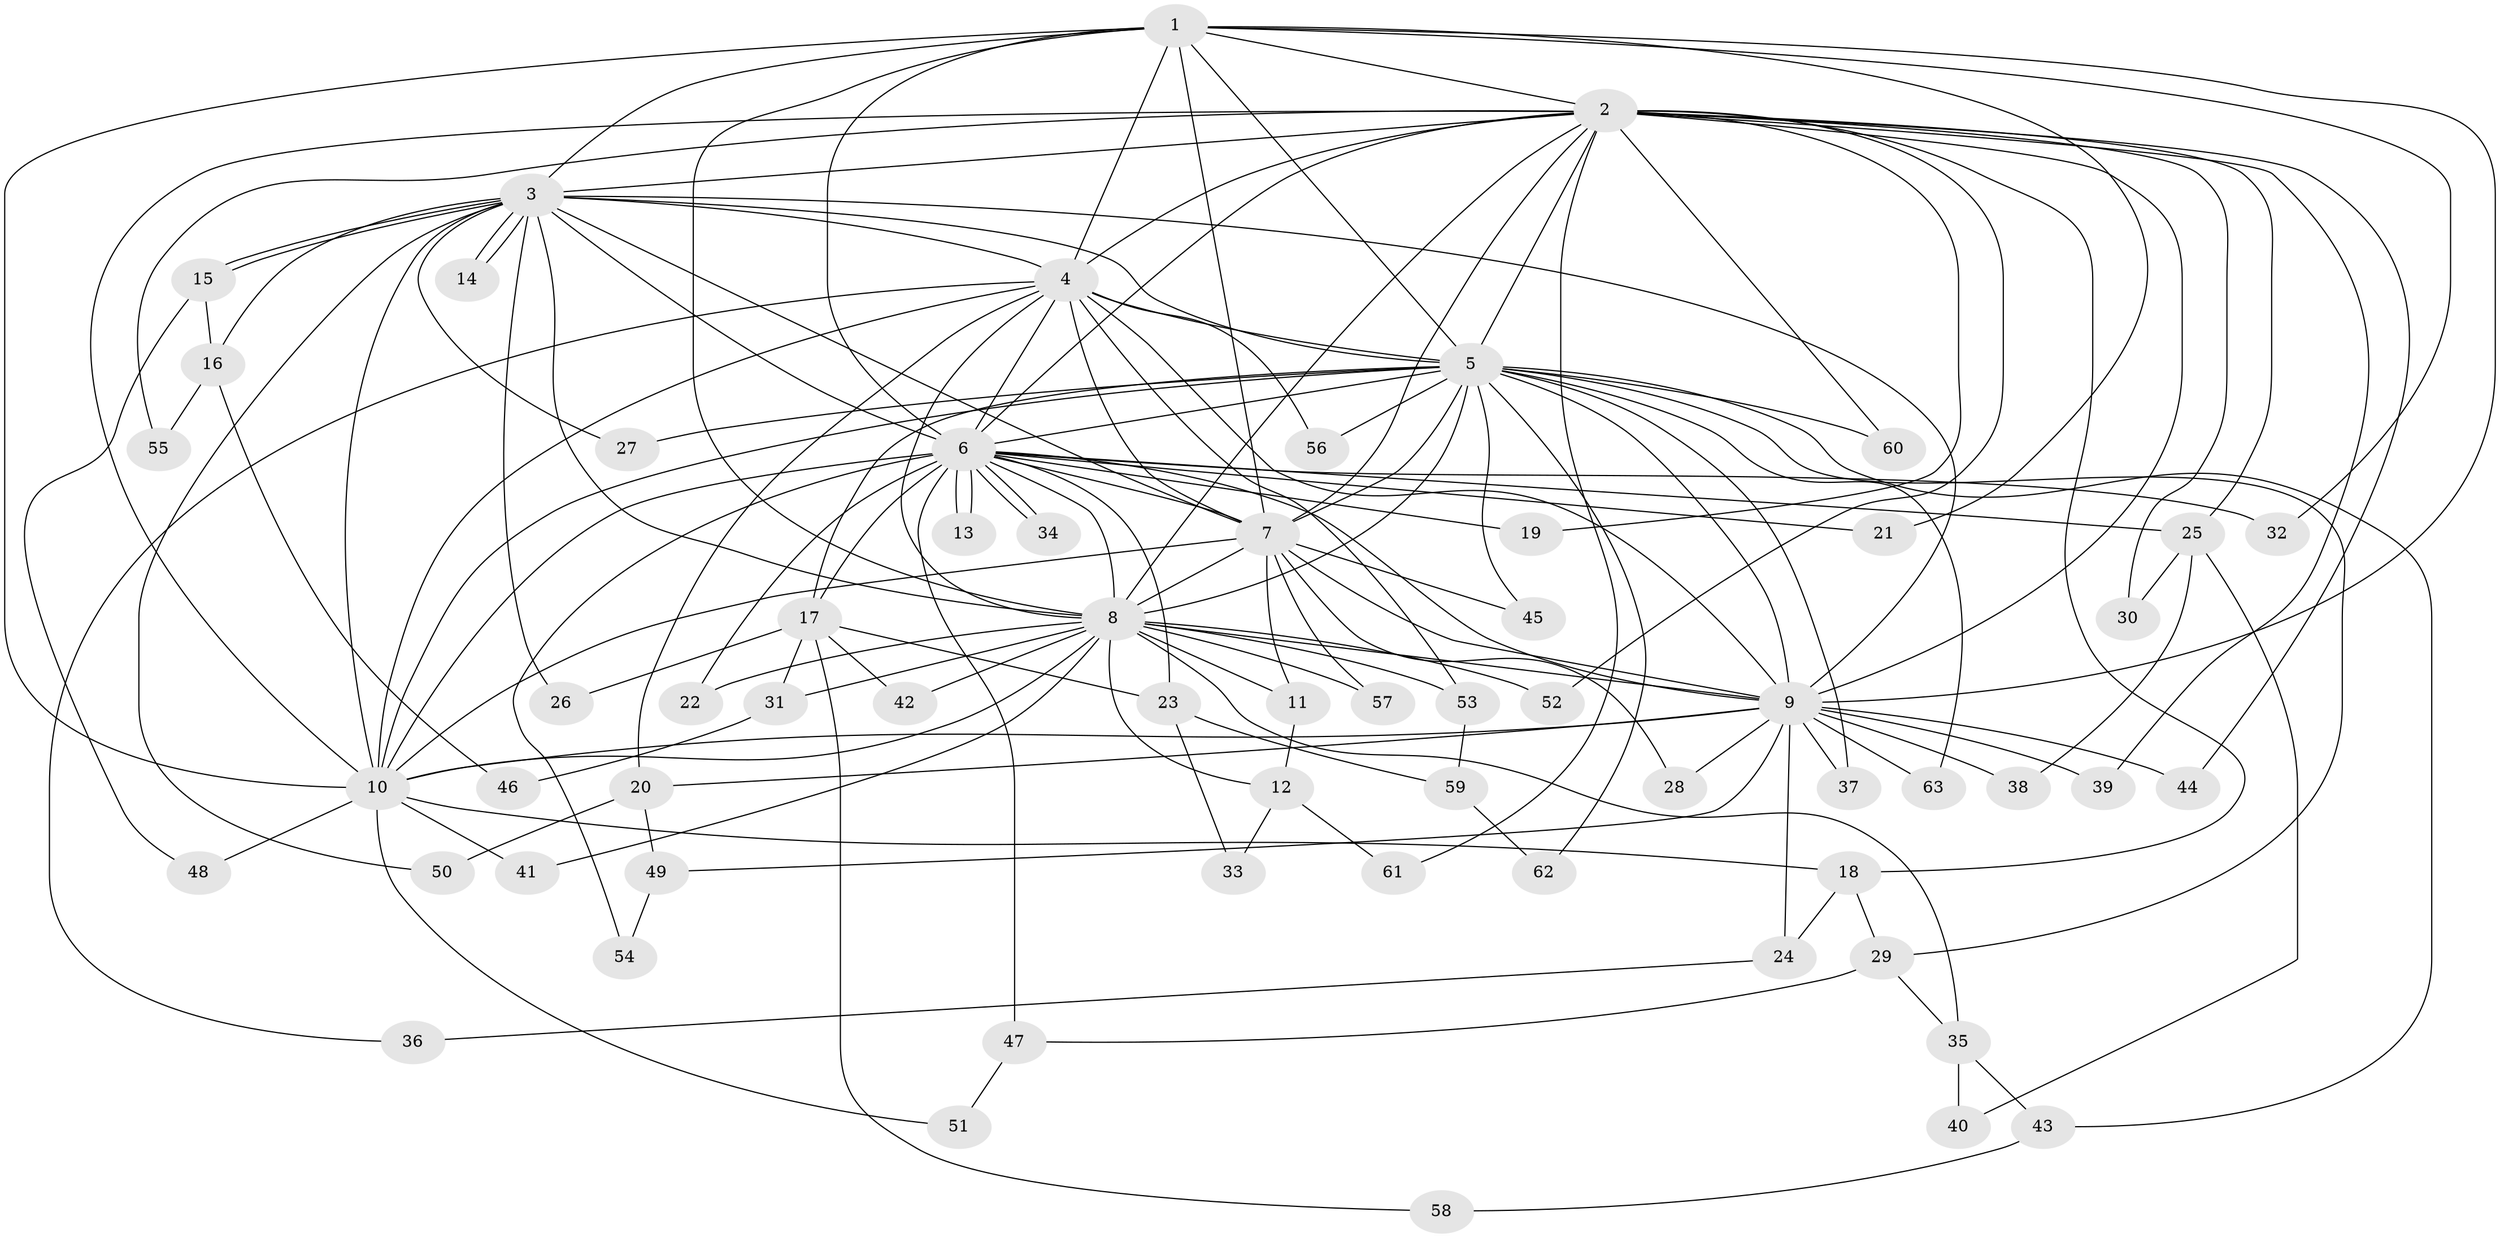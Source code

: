 // Generated by graph-tools (version 1.1) at 2025/01/03/09/25 03:01:31]
// undirected, 63 vertices, 151 edges
graph export_dot {
graph [start="1"]
  node [color=gray90,style=filled];
  1;
  2;
  3;
  4;
  5;
  6;
  7;
  8;
  9;
  10;
  11;
  12;
  13;
  14;
  15;
  16;
  17;
  18;
  19;
  20;
  21;
  22;
  23;
  24;
  25;
  26;
  27;
  28;
  29;
  30;
  31;
  32;
  33;
  34;
  35;
  36;
  37;
  38;
  39;
  40;
  41;
  42;
  43;
  44;
  45;
  46;
  47;
  48;
  49;
  50;
  51;
  52;
  53;
  54;
  55;
  56;
  57;
  58;
  59;
  60;
  61;
  62;
  63;
  1 -- 2;
  1 -- 3;
  1 -- 4;
  1 -- 5;
  1 -- 6;
  1 -- 7;
  1 -- 8;
  1 -- 9;
  1 -- 10;
  1 -- 21;
  1 -- 32;
  2 -- 3;
  2 -- 4;
  2 -- 5;
  2 -- 6;
  2 -- 7;
  2 -- 8;
  2 -- 9;
  2 -- 10;
  2 -- 18;
  2 -- 19;
  2 -- 25;
  2 -- 30;
  2 -- 39;
  2 -- 44;
  2 -- 52;
  2 -- 55;
  2 -- 60;
  2 -- 61;
  3 -- 4;
  3 -- 5;
  3 -- 6;
  3 -- 7;
  3 -- 8;
  3 -- 9;
  3 -- 10;
  3 -- 14;
  3 -- 14;
  3 -- 15;
  3 -- 15;
  3 -- 16;
  3 -- 26;
  3 -- 27;
  3 -- 50;
  4 -- 5;
  4 -- 6;
  4 -- 7;
  4 -- 8;
  4 -- 9;
  4 -- 10;
  4 -- 20;
  4 -- 36;
  4 -- 53;
  4 -- 56;
  5 -- 6;
  5 -- 7;
  5 -- 8;
  5 -- 9;
  5 -- 10;
  5 -- 17;
  5 -- 27;
  5 -- 29;
  5 -- 37;
  5 -- 43;
  5 -- 45;
  5 -- 56;
  5 -- 60;
  5 -- 62;
  5 -- 63;
  6 -- 7;
  6 -- 8;
  6 -- 9;
  6 -- 10;
  6 -- 13;
  6 -- 13;
  6 -- 17;
  6 -- 19;
  6 -- 21;
  6 -- 22;
  6 -- 23;
  6 -- 25;
  6 -- 32;
  6 -- 34;
  6 -- 34;
  6 -- 47;
  6 -- 54;
  7 -- 8;
  7 -- 9;
  7 -- 10;
  7 -- 11;
  7 -- 28;
  7 -- 45;
  7 -- 57;
  8 -- 9;
  8 -- 10;
  8 -- 11;
  8 -- 12;
  8 -- 22;
  8 -- 31;
  8 -- 35;
  8 -- 41;
  8 -- 42;
  8 -- 52;
  8 -- 53;
  8 -- 57;
  9 -- 10;
  9 -- 20;
  9 -- 24;
  9 -- 28;
  9 -- 37;
  9 -- 38;
  9 -- 39;
  9 -- 44;
  9 -- 49;
  9 -- 63;
  10 -- 18;
  10 -- 41;
  10 -- 48;
  10 -- 51;
  11 -- 12;
  12 -- 33;
  12 -- 61;
  15 -- 16;
  15 -- 48;
  16 -- 46;
  16 -- 55;
  17 -- 23;
  17 -- 26;
  17 -- 31;
  17 -- 42;
  17 -- 58;
  18 -- 24;
  18 -- 29;
  20 -- 49;
  20 -- 50;
  23 -- 33;
  23 -- 59;
  24 -- 36;
  25 -- 30;
  25 -- 38;
  25 -- 40;
  29 -- 35;
  29 -- 47;
  31 -- 46;
  35 -- 40;
  35 -- 43;
  43 -- 58;
  47 -- 51;
  49 -- 54;
  53 -- 59;
  59 -- 62;
}
